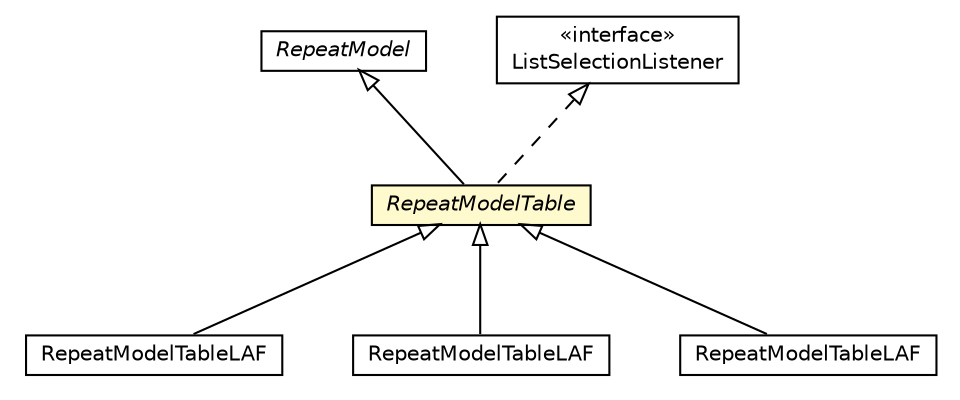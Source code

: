 #!/usr/local/bin/dot
#
# Class diagram 
# Generated by UMLGraph version R5_6-24-gf6e263 (http://www.umlgraph.org/)
#

digraph G {
	edge [fontname="Helvetica",fontsize=10,labelfontname="Helvetica",labelfontsize=10];
	node [fontname="Helvetica",fontsize=10,shape=plaintext];
	nodesep=0.25;
	ranksep=0.5;
	// org.universAAL.ui.handler.gui.swing.model.FormControl.RepeatModel
	c6950856 [label=<<table title="org.universAAL.ui.handler.gui.swing.model.FormControl.RepeatModel" border="0" cellborder="1" cellspacing="0" cellpadding="2" port="p" href="./RepeatModel.html">
		<tr><td><table border="0" cellspacing="0" cellpadding="1">
<tr><td align="center" balign="center"><font face="Helvetica-Oblique"> RepeatModel </font></td></tr>
		</table></td></tr>
		</table>>, URL="./RepeatModel.html", fontname="Helvetica", fontcolor="black", fontsize=10.0];
	// org.universAAL.ui.handler.gui.swing.model.FormControl.RepeatModelTable
	c6950867 [label=<<table title="org.universAAL.ui.handler.gui.swing.model.FormControl.RepeatModelTable" border="0" cellborder="1" cellspacing="0" cellpadding="2" port="p" bgcolor="lemonChiffon" href="./RepeatModelTable.html">
		<tr><td><table border="0" cellspacing="0" cellpadding="1">
<tr><td align="center" balign="center"><font face="Helvetica-Oblique"> RepeatModelTable </font></td></tr>
		</table></td></tr>
		</table>>, URL="./RepeatModelTable.html", fontname="Helvetica", fontcolor="black", fontsize=10.0];
	// org.universAAL.ui.handler.gui.swing.defaultLookAndFeel.RepeatModelTableLAF
	c6950903 [label=<<table title="org.universAAL.ui.handler.gui.swing.defaultLookAndFeel.RepeatModelTableLAF" border="0" cellborder="1" cellspacing="0" cellpadding="2" port="p" href="../../defaultLookAndFeel/RepeatModelTableLAF.html">
		<tr><td><table border="0" cellspacing="0" cellpadding="1">
<tr><td align="center" balign="center"> RepeatModelTableLAF </td></tr>
		</table></td></tr>
		</table>>, URL="../../defaultLookAndFeel/RepeatModelTableLAF.html", fontname="Helvetica", fontcolor="black", fontsize=10.0];
	// org.universAAL.ui.gui.swing.bluesteelLAF.RepeatModelTableLAF
	c6950932 [label=<<table title="org.universAAL.ui.gui.swing.bluesteelLAF.RepeatModelTableLAF" border="0" cellborder="1" cellspacing="0" cellpadding="2" port="p" href="../../../../../gui/swing/bluesteelLAF/RepeatModelTableLAF.html">
		<tr><td><table border="0" cellspacing="0" cellpadding="1">
<tr><td align="center" balign="center"> RepeatModelTableLAF </td></tr>
		</table></td></tr>
		</table>>, URL="../../../../../gui/swing/bluesteelLAF/RepeatModelTableLAF.html", fontname="Helvetica", fontcolor="black", fontsize=10.0];
	// org.universAAL.ui.handler.gui.swing.classic.RepeatModelTableLAF
	c6950975 [label=<<table title="org.universAAL.ui.handler.gui.swing.classic.RepeatModelTableLAF" border="0" cellborder="1" cellspacing="0" cellpadding="2" port="p" href="../../classic/RepeatModelTableLAF.html">
		<tr><td><table border="0" cellspacing="0" cellpadding="1">
<tr><td align="center" balign="center"> RepeatModelTableLAF </td></tr>
		</table></td></tr>
		</table>>, URL="../../classic/RepeatModelTableLAF.html", fontname="Helvetica", fontcolor="black", fontsize=10.0];
	//org.universAAL.ui.handler.gui.swing.model.FormControl.RepeatModelTable extends org.universAAL.ui.handler.gui.swing.model.FormControl.RepeatModel
	c6950856:p -> c6950867:p [dir=back,arrowtail=empty];
	//org.universAAL.ui.handler.gui.swing.model.FormControl.RepeatModelTable implements javax.swing.event.ListSelectionListener
	c6951492:p -> c6950867:p [dir=back,arrowtail=empty,style=dashed];
	//org.universAAL.ui.handler.gui.swing.defaultLookAndFeel.RepeatModelTableLAF extends org.universAAL.ui.handler.gui.swing.model.FormControl.RepeatModelTable
	c6950867:p -> c6950903:p [dir=back,arrowtail=empty];
	//org.universAAL.ui.gui.swing.bluesteelLAF.RepeatModelTableLAF extends org.universAAL.ui.handler.gui.swing.model.FormControl.RepeatModelTable
	c6950867:p -> c6950932:p [dir=back,arrowtail=empty];
	//org.universAAL.ui.handler.gui.swing.classic.RepeatModelTableLAF extends org.universAAL.ui.handler.gui.swing.model.FormControl.RepeatModelTable
	c6950867:p -> c6950975:p [dir=back,arrowtail=empty];
	// javax.swing.event.ListSelectionListener
	c6951492 [label=<<table title="javax.swing.event.ListSelectionListener" border="0" cellborder="1" cellspacing="0" cellpadding="2" port="p" href="http://java.sun.com/j2se/1.4.2/docs/api/javax/swing/event/ListSelectionListener.html">
		<tr><td><table border="0" cellspacing="0" cellpadding="1">
<tr><td align="center" balign="center"> &#171;interface&#187; </td></tr>
<tr><td align="center" balign="center"> ListSelectionListener </td></tr>
		</table></td></tr>
		</table>>, URL="http://java.sun.com/j2se/1.4.2/docs/api/javax/swing/event/ListSelectionListener.html", fontname="Helvetica", fontcolor="black", fontsize=10.0];
}


